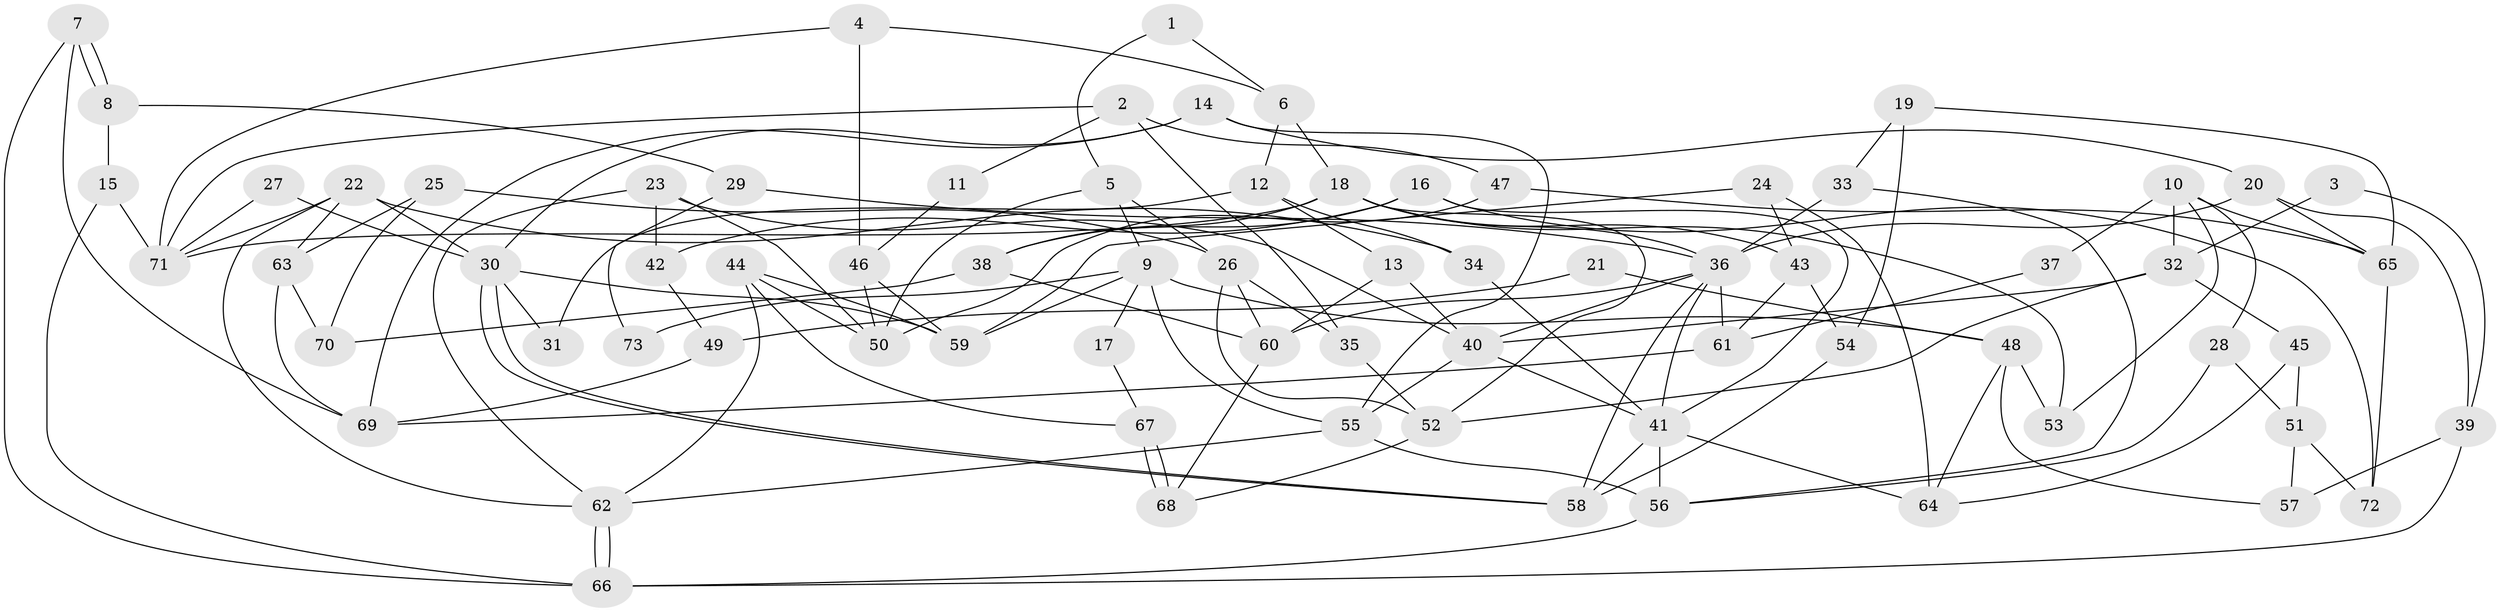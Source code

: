 // coarse degree distribution, {2: 0.13725490196078433, 8: 0.0392156862745098, 5: 0.19607843137254902, 3: 0.3137254901960784, 4: 0.19607843137254902, 6: 0.058823529411764705, 9: 0.0196078431372549, 10: 0.0196078431372549, 7: 0.0196078431372549}
// Generated by graph-tools (version 1.1) at 2025/52/03/04/25 21:52:40]
// undirected, 73 vertices, 146 edges
graph export_dot {
graph [start="1"]
  node [color=gray90,style=filled];
  1;
  2;
  3;
  4;
  5;
  6;
  7;
  8;
  9;
  10;
  11;
  12;
  13;
  14;
  15;
  16;
  17;
  18;
  19;
  20;
  21;
  22;
  23;
  24;
  25;
  26;
  27;
  28;
  29;
  30;
  31;
  32;
  33;
  34;
  35;
  36;
  37;
  38;
  39;
  40;
  41;
  42;
  43;
  44;
  45;
  46;
  47;
  48;
  49;
  50;
  51;
  52;
  53;
  54;
  55;
  56;
  57;
  58;
  59;
  60;
  61;
  62;
  63;
  64;
  65;
  66;
  67;
  68;
  69;
  70;
  71;
  72;
  73;
  1 -- 6;
  1 -- 5;
  2 -- 35;
  2 -- 71;
  2 -- 11;
  2 -- 47;
  3 -- 32;
  3 -- 39;
  4 -- 46;
  4 -- 71;
  4 -- 6;
  5 -- 26;
  5 -- 50;
  5 -- 9;
  6 -- 18;
  6 -- 12;
  7 -- 66;
  7 -- 8;
  7 -- 8;
  7 -- 69;
  8 -- 15;
  8 -- 29;
  9 -- 59;
  9 -- 17;
  9 -- 48;
  9 -- 55;
  9 -- 73;
  10 -- 53;
  10 -- 65;
  10 -- 28;
  10 -- 32;
  10 -- 37;
  11 -- 46;
  12 -- 13;
  12 -- 31;
  12 -- 34;
  13 -- 40;
  13 -- 60;
  14 -- 30;
  14 -- 55;
  14 -- 20;
  14 -- 69;
  15 -- 71;
  15 -- 66;
  16 -- 41;
  16 -- 38;
  16 -- 42;
  16 -- 72;
  17 -- 67;
  18 -- 38;
  18 -- 36;
  18 -- 43;
  18 -- 52;
  18 -- 53;
  18 -- 71;
  19 -- 33;
  19 -- 54;
  19 -- 65;
  20 -- 36;
  20 -- 39;
  20 -- 65;
  21 -- 49;
  21 -- 48;
  22 -- 34;
  22 -- 30;
  22 -- 62;
  22 -- 63;
  22 -- 71;
  23 -- 40;
  23 -- 62;
  23 -- 42;
  23 -- 50;
  24 -- 43;
  24 -- 64;
  24 -- 59;
  25 -- 26;
  25 -- 63;
  25 -- 70;
  26 -- 60;
  26 -- 52;
  26 -- 35;
  27 -- 30;
  27 -- 71;
  28 -- 51;
  28 -- 56;
  29 -- 36;
  29 -- 73;
  30 -- 59;
  30 -- 58;
  30 -- 58;
  30 -- 31;
  32 -- 40;
  32 -- 45;
  32 -- 52;
  33 -- 56;
  33 -- 36;
  34 -- 41;
  35 -- 52;
  36 -- 58;
  36 -- 40;
  36 -- 41;
  36 -- 60;
  36 -- 61;
  37 -- 61;
  38 -- 60;
  38 -- 70;
  39 -- 66;
  39 -- 57;
  40 -- 55;
  40 -- 41;
  41 -- 56;
  41 -- 58;
  41 -- 64;
  42 -- 49;
  43 -- 61;
  43 -- 54;
  44 -- 50;
  44 -- 62;
  44 -- 59;
  44 -- 67;
  45 -- 64;
  45 -- 51;
  46 -- 59;
  46 -- 50;
  47 -- 65;
  47 -- 50;
  48 -- 57;
  48 -- 53;
  48 -- 64;
  49 -- 69;
  51 -- 72;
  51 -- 57;
  52 -- 68;
  54 -- 58;
  55 -- 62;
  55 -- 56;
  56 -- 66;
  60 -- 68;
  61 -- 69;
  62 -- 66;
  62 -- 66;
  63 -- 69;
  63 -- 70;
  65 -- 72;
  67 -- 68;
  67 -- 68;
}
